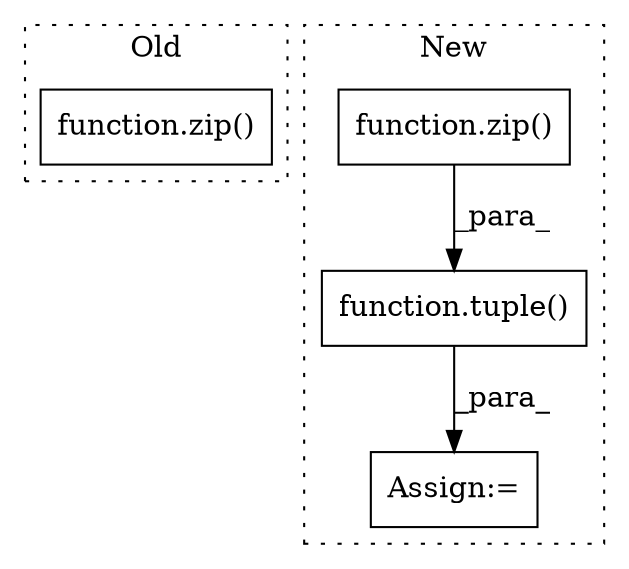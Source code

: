 digraph G {
subgraph cluster0 {
1 [label="function.zip()" a="75" s="7194,7240" l="4,1" shape="box"];
label = "Old";
style="dotted";
}
subgraph cluster1 {
2 [label="function.tuple()" a="75" s="7559,7572" l="6,1" shape="box"];
3 [label="Assign:=" a="68" s="7483" l="3" shape="box"];
4 [label="function.zip()" a="75" s="7623,7656" l="4,1" shape="box"];
label = "New";
style="dotted";
}
2 -> 3 [label="_para_"];
4 -> 2 [label="_para_"];
}
